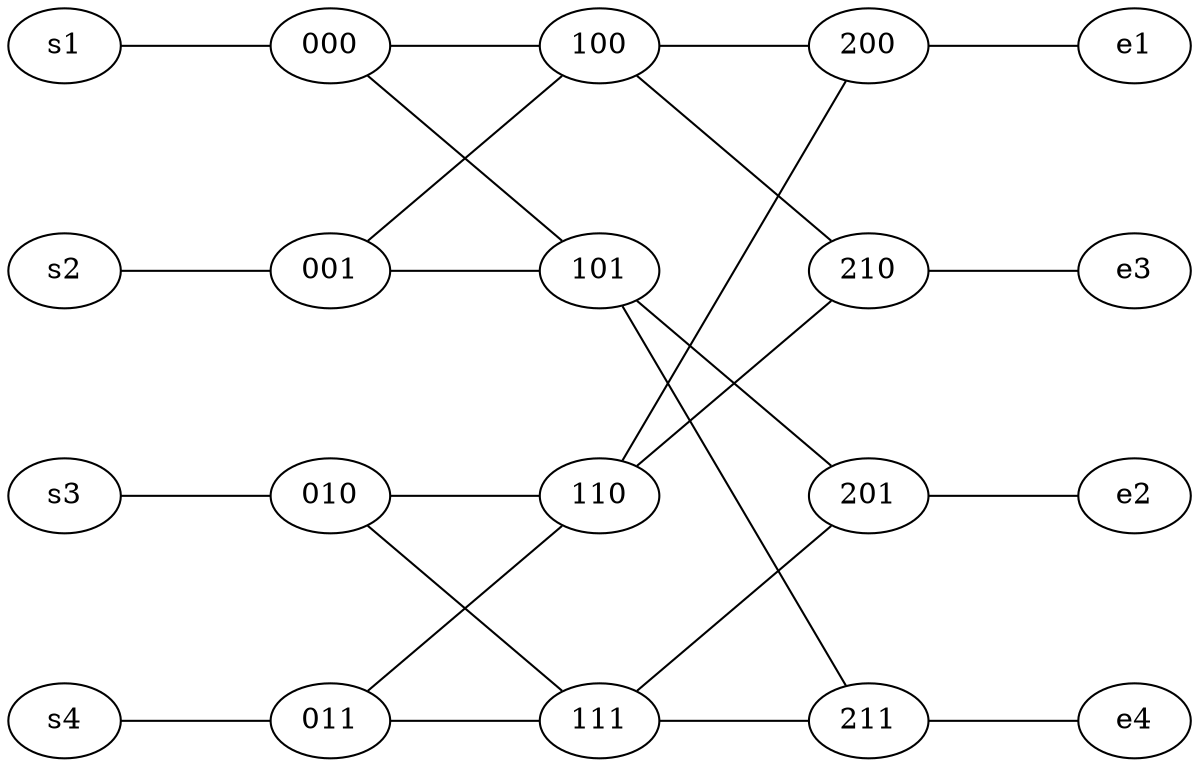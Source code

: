 strict graph  {
  graph [nodesep=1, ranksep=1];
  rankdir=LR;
  s1 -- 000 -- 100 -- 200 -- e1
  s2 -- 001 -- 101 -- 201 -- e2
  s3 -- 010 -- 110 -- 210 -- e3
  s4 -- 011 -- 111 -- 211 -- e4


  100 -- 210
  101 -- 211
  110 -- 200
  111 -- 201
  000 -- 101
  001 -- 100
  010 -- 111
  011 -- 110
}